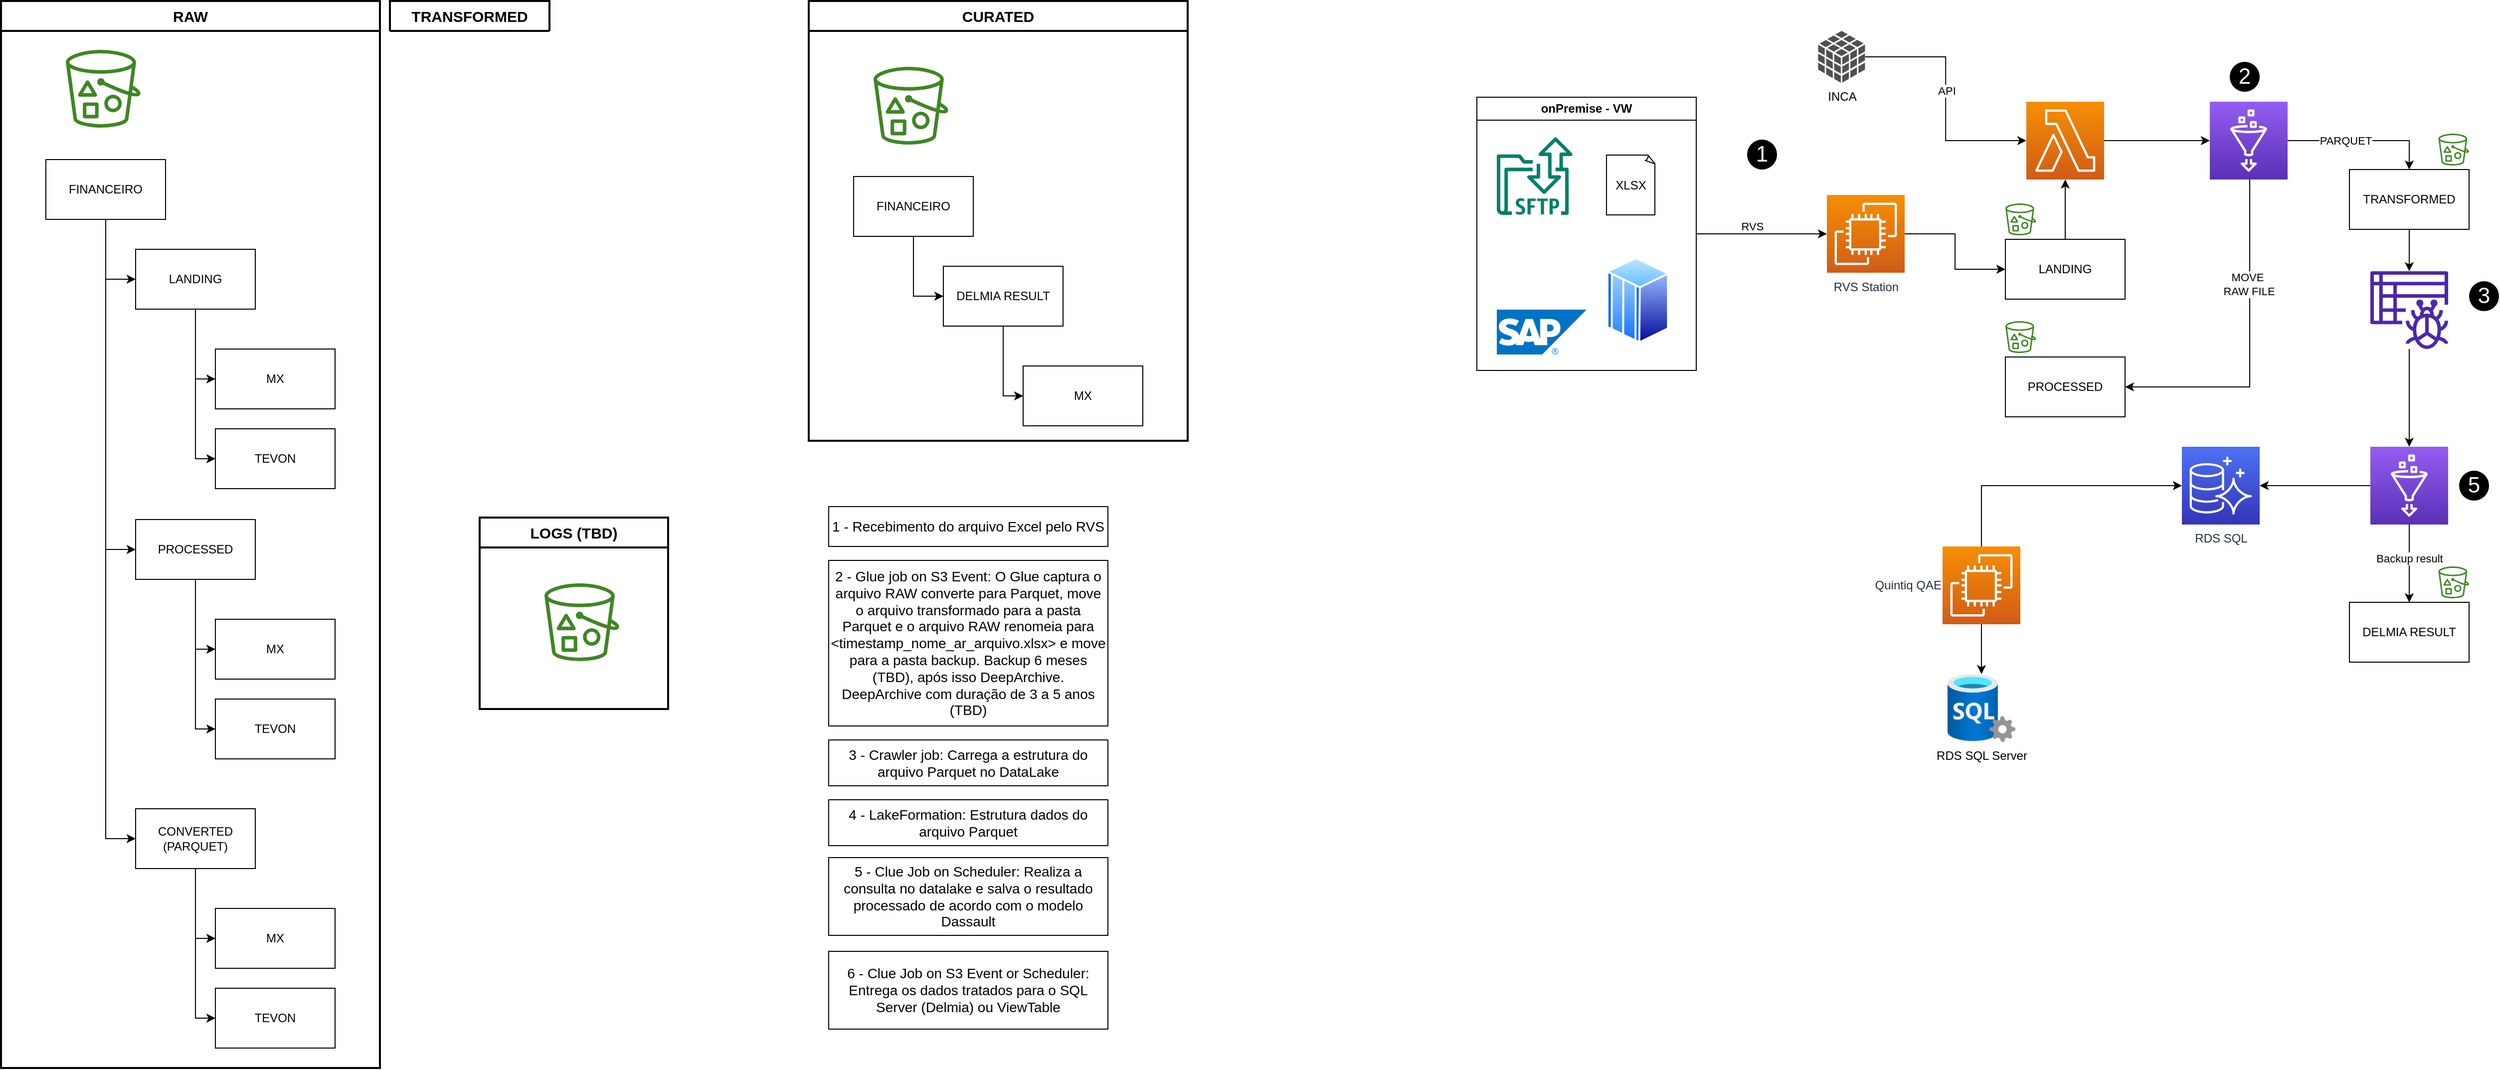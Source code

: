 <mxfile version="21.7.1" type="github" pages="2">
  <diagram name="Página-1" id="WdfRZ3aBrV-6aahJLl9e">
    <mxGraphModel dx="3081" dy="1020" grid="1" gridSize="10" guides="1" tooltips="1" connect="1" arrows="1" fold="1" page="1" pageScale="1" pageWidth="1169" pageHeight="827" math="0" shadow="0">
      <root>
        <mxCell id="0" />
        <mxCell id="1" parent="0" />
        <mxCell id="QyJvAn82tEcCUQrwzSHf-52" value="&lt;font style=&quot;font-size: 14px;&quot;&gt;1 - Recebimento do arquivo Excel pelo RVS&lt;/font&gt;" style="text;html=1;strokeColor=default;fillColor=none;align=center;verticalAlign=middle;whiteSpace=wrap;rounded=0;" parent="1" vertex="1">
          <mxGeometry x="-300" y="547" width="280" height="40" as="geometry" />
        </mxCell>
        <mxCell id="QyJvAn82tEcCUQrwzSHf-53" value="&lt;font style=&quot;font-size: 14px;&quot;&gt;2 - Glue job on S3 Event: O Glue captura o arquivo RAW converte para Parquet, move o arquivo transformado para a pasta Parquet e o arquivo RAW renomeia para &amp;lt;timestamp_nome_ar_arquivo.xlsx&amp;gt; e move para a pasta backup. Backup 6 meses (TBD), após isso DeepArchive.&lt;br&gt;DeepArchive com duração de 3 a 5 anos (TBD)&lt;br&gt;&lt;/font&gt;" style="text;html=1;strokeColor=default;fillColor=none;align=center;verticalAlign=middle;whiteSpace=wrap;rounded=0;" parent="1" vertex="1">
          <mxGeometry x="-300" y="601" width="280" height="166" as="geometry" />
        </mxCell>
        <mxCell id="QyJvAn82tEcCUQrwzSHf-54" value="&lt;span style=&quot;font-size: 14px;&quot;&gt;3 - Crawler job: Carrega a estrutura do arquivo Parquet no DataLake&lt;/span&gt;" style="text;html=1;strokeColor=default;fillColor=none;align=center;verticalAlign=middle;whiteSpace=wrap;rounded=0;" parent="1" vertex="1">
          <mxGeometry x="-300" y="781" width="280" height="46" as="geometry" />
        </mxCell>
        <mxCell id="QyJvAn82tEcCUQrwzSHf-55" value="&lt;span style=&quot;font-size: 14px;&quot;&gt;4 - LakeFormation: Estrutura dados do arquivo Parquet&lt;/span&gt;" style="text;html=1;strokeColor=default;fillColor=none;align=center;verticalAlign=middle;whiteSpace=wrap;rounded=0;" parent="1" vertex="1">
          <mxGeometry x="-300" y="841" width="280" height="46" as="geometry" />
        </mxCell>
        <mxCell id="QyJvAn82tEcCUQrwzSHf-60" value="&lt;span style=&quot;font-size: 14px;&quot;&gt;5 - Clue Job on Scheduler: Realiza a consulta no datalake e salva o resultado processado de acordo com o modelo Dassault&lt;/span&gt;" style="text;html=1;strokeColor=default;fillColor=none;align=center;verticalAlign=middle;whiteSpace=wrap;rounded=0;" parent="1" vertex="1">
          <mxGeometry x="-300" y="899" width="280" height="78" as="geometry" />
        </mxCell>
        <mxCell id="QyJvAn82tEcCUQrwzSHf-61" value="&lt;span style=&quot;font-size: 14px;&quot;&gt;6 - Clue Job on S3 Event or Scheduler: Entrega os dados tratados para o SQL Server (Delmia) ou ViewTable&lt;/span&gt;" style="text;html=1;strokeColor=default;fillColor=none;align=center;verticalAlign=middle;whiteSpace=wrap;rounded=0;" parent="1" vertex="1">
          <mxGeometry x="-300" y="993" width="280" height="78" as="geometry" />
        </mxCell>
        <mxCell id="jKxIUuqLX2hnxJrICWpl-1" value="RAW" style="swimlane;whiteSpace=wrap;html=1;strokeWidth=2;fontSize=15;startSize=30;" parent="1" vertex="1">
          <mxGeometry x="-1130" y="40" width="380" height="1070" as="geometry" />
        </mxCell>
        <mxCell id="odFjbjwSQnWaKulyo--o-4" style="edgeStyle=orthogonalEdgeStyle;rounded=0;orthogonalLoop=1;jettySize=auto;html=1;entryX=0;entryY=0.5;entryDx=0;entryDy=0;" edge="1" parent="jKxIUuqLX2hnxJrICWpl-1" source="QyJvAn82tEcCUQrwzSHf-70" target="odFjbjwSQnWaKulyo--o-1">
          <mxGeometry relative="1" as="geometry" />
        </mxCell>
        <mxCell id="QyJvAn82tEcCUQrwzSHf-70" value="FINANCEIRO" style="rounded=0;whiteSpace=wrap;html=1;" parent="jKxIUuqLX2hnxJrICWpl-1" vertex="1">
          <mxGeometry x="45" y="159" width="120" height="60" as="geometry" />
        </mxCell>
        <mxCell id="QyJvAn82tEcCUQrwzSHf-74" value="LANDING" style="rounded=0;whiteSpace=wrap;html=1;" parent="jKxIUuqLX2hnxJrICWpl-1" vertex="1">
          <mxGeometry x="135" y="249" width="120" height="60" as="geometry" />
        </mxCell>
        <mxCell id="QyJvAn82tEcCUQrwzSHf-69" style="edgeStyle=orthogonalEdgeStyle;rounded=0;orthogonalLoop=1;jettySize=auto;html=1;entryX=0;entryY=0.5;entryDx=0;entryDy=0;" parent="jKxIUuqLX2hnxJrICWpl-1" source="QyJvAn82tEcCUQrwzSHf-70" target="QyJvAn82tEcCUQrwzSHf-74" edge="1">
          <mxGeometry relative="1" as="geometry">
            <mxPoint x="272" y="300" as="targetPoint" />
          </mxGeometry>
        </mxCell>
        <mxCell id="QyJvAn82tEcCUQrwzSHf-75" value="" style="sketch=0;outlineConnect=0;fontColor=#232F3E;gradientColor=none;fillColor=#3F8624;strokeColor=none;dashed=0;verticalLabelPosition=bottom;verticalAlign=top;align=center;html=1;fontSize=12;fontStyle=0;aspect=fixed;pointerEvents=1;shape=mxgraph.aws4.bucket_with_objects;" parent="jKxIUuqLX2hnxJrICWpl-1" vertex="1">
          <mxGeometry x="65" y="49" width="75" height="78" as="geometry" />
        </mxCell>
        <mxCell id="QyJvAn82tEcCUQrwzSHf-76" style="edgeStyle=orthogonalEdgeStyle;rounded=0;orthogonalLoop=1;jettySize=auto;html=1;entryX=0;entryY=0.5;entryDx=0;entryDy=0;exitX=0.5;exitY=1;exitDx=0;exitDy=0;" parent="jKxIUuqLX2hnxJrICWpl-1" source="QyJvAn82tEcCUQrwzSHf-74" target="QyJvAn82tEcCUQrwzSHf-77" edge="1">
          <mxGeometry relative="1" as="geometry">
            <mxPoint x="185" y="429" as="targetPoint" />
            <mxPoint x="185" y="329" as="sourcePoint" />
            <Array as="points">
              <mxPoint x="195" y="379" />
            </Array>
          </mxGeometry>
        </mxCell>
        <mxCell id="QyJvAn82tEcCUQrwzSHf-77" value="MX" style="rounded=0;whiteSpace=wrap;html=1;" parent="jKxIUuqLX2hnxJrICWpl-1" vertex="1">
          <mxGeometry x="215" y="349" width="120" height="60" as="geometry" />
        </mxCell>
        <mxCell id="QyJvAn82tEcCUQrwzSHf-78" value="TEVON" style="rounded=0;whiteSpace=wrap;html=1;" parent="jKxIUuqLX2hnxJrICWpl-1" vertex="1">
          <mxGeometry x="215" y="429" width="120" height="60" as="geometry" />
        </mxCell>
        <mxCell id="QyJvAn82tEcCUQrwzSHf-71" style="edgeStyle=orthogonalEdgeStyle;rounded=0;orthogonalLoop=1;jettySize=auto;html=1;entryX=0;entryY=0.5;entryDx=0;entryDy=0;" parent="jKxIUuqLX2hnxJrICWpl-1" source="QyJvAn82tEcCUQrwzSHf-74" target="QyJvAn82tEcCUQrwzSHf-78" edge="1">
          <mxGeometry relative="1" as="geometry" />
        </mxCell>
        <mxCell id="QyJvAn82tEcCUQrwzSHf-98" value="PROCESSED" style="rounded=0;whiteSpace=wrap;html=1;" parent="jKxIUuqLX2hnxJrICWpl-1" vertex="1">
          <mxGeometry x="135" y="520" width="120" height="60" as="geometry" />
        </mxCell>
        <mxCell id="QyJvAn82tEcCUQrwzSHf-102" style="edgeStyle=orthogonalEdgeStyle;rounded=0;orthogonalLoop=1;jettySize=auto;html=1;entryX=0;entryY=0.5;entryDx=0;entryDy=0;" parent="jKxIUuqLX2hnxJrICWpl-1" source="QyJvAn82tEcCUQrwzSHf-70" target="QyJvAn82tEcCUQrwzSHf-98" edge="1">
          <mxGeometry relative="1" as="geometry" />
        </mxCell>
        <mxCell id="QyJvAn82tEcCUQrwzSHf-99" style="edgeStyle=orthogonalEdgeStyle;rounded=0;orthogonalLoop=1;jettySize=auto;html=1;entryX=0;entryY=0.5;entryDx=0;entryDy=0;exitX=0.5;exitY=1;exitDx=0;exitDy=0;" parent="jKxIUuqLX2hnxJrICWpl-1" source="QyJvAn82tEcCUQrwzSHf-98" target="QyJvAn82tEcCUQrwzSHf-100" edge="1">
          <mxGeometry relative="1" as="geometry">
            <mxPoint x="185" y="700" as="targetPoint" />
            <mxPoint x="185" y="600" as="sourcePoint" />
            <Array as="points">
              <mxPoint x="195" y="650" />
            </Array>
          </mxGeometry>
        </mxCell>
        <mxCell id="QyJvAn82tEcCUQrwzSHf-100" value="MX" style="rounded=0;whiteSpace=wrap;html=1;" parent="jKxIUuqLX2hnxJrICWpl-1" vertex="1">
          <mxGeometry x="215" y="620" width="120" height="60" as="geometry" />
        </mxCell>
        <mxCell id="QyJvAn82tEcCUQrwzSHf-101" value="TEVON" style="rounded=0;whiteSpace=wrap;html=1;" parent="jKxIUuqLX2hnxJrICWpl-1" vertex="1">
          <mxGeometry x="215" y="700" width="120" height="60" as="geometry" />
        </mxCell>
        <mxCell id="QyJvAn82tEcCUQrwzSHf-97" style="edgeStyle=orthogonalEdgeStyle;rounded=0;orthogonalLoop=1;jettySize=auto;html=1;entryX=0;entryY=0.5;entryDx=0;entryDy=0;" parent="jKxIUuqLX2hnxJrICWpl-1" source="QyJvAn82tEcCUQrwzSHf-98" target="QyJvAn82tEcCUQrwzSHf-101" edge="1">
          <mxGeometry relative="1" as="geometry" />
        </mxCell>
        <mxCell id="odFjbjwSQnWaKulyo--o-6" style="edgeStyle=orthogonalEdgeStyle;rounded=0;orthogonalLoop=1;jettySize=auto;html=1;entryX=0;entryY=0.5;entryDx=0;entryDy=0;" edge="1" parent="jKxIUuqLX2hnxJrICWpl-1" source="odFjbjwSQnWaKulyo--o-1" target="odFjbjwSQnWaKulyo--o-5">
          <mxGeometry relative="1" as="geometry" />
        </mxCell>
        <mxCell id="odFjbjwSQnWaKulyo--o-1" value="CONVERTED&lt;br&gt;(PARQUET)" style="rounded=0;whiteSpace=wrap;html=1;" vertex="1" parent="jKxIUuqLX2hnxJrICWpl-1">
          <mxGeometry x="135" y="810" width="120" height="60" as="geometry" />
        </mxCell>
        <mxCell id="odFjbjwSQnWaKulyo--o-2" style="edgeStyle=orthogonalEdgeStyle;rounded=0;orthogonalLoop=1;jettySize=auto;html=1;entryX=0;entryY=0.5;entryDx=0;entryDy=0;exitX=0.5;exitY=1;exitDx=0;exitDy=0;" edge="1" parent="jKxIUuqLX2hnxJrICWpl-1" source="odFjbjwSQnWaKulyo--o-1" target="odFjbjwSQnWaKulyo--o-3">
          <mxGeometry relative="1" as="geometry">
            <mxPoint x="185" y="990" as="targetPoint" />
            <mxPoint x="185" y="890" as="sourcePoint" />
            <Array as="points">
              <mxPoint x="195" y="940" />
            </Array>
          </mxGeometry>
        </mxCell>
        <mxCell id="odFjbjwSQnWaKulyo--o-3" value="MX" style="rounded=0;whiteSpace=wrap;html=1;" vertex="1" parent="jKxIUuqLX2hnxJrICWpl-1">
          <mxGeometry x="215" y="910" width="120" height="60" as="geometry" />
        </mxCell>
        <mxCell id="odFjbjwSQnWaKulyo--o-5" value="TEVON" style="rounded=0;whiteSpace=wrap;html=1;" vertex="1" parent="jKxIUuqLX2hnxJrICWpl-1">
          <mxGeometry x="215" y="990" width="120" height="60" as="geometry" />
        </mxCell>
        <mxCell id="jKxIUuqLX2hnxJrICWpl-3" value="TRANSFORMED" style="swimlane;whiteSpace=wrap;html=1;strokeWidth=2;fontSize=15;startSize=30;" parent="1" vertex="1" collapsed="1">
          <mxGeometry x="-740" y="40" width="160" height="30" as="geometry">
            <mxRectangle x="-740" y="40" width="380" height="441" as="alternateBounds" />
          </mxGeometry>
        </mxCell>
        <mxCell id="QyJvAn82tEcCUQrwzSHf-83" value="FINANCEIRO" style="rounded=0;whiteSpace=wrap;html=1;" parent="jKxIUuqLX2hnxJrICWpl-3" vertex="1">
          <mxGeometry x="45" y="160" width="120" height="60" as="geometry" />
        </mxCell>
        <mxCell id="QyJvAn82tEcCUQrwzSHf-87" value="TRANSFORMED" style="rounded=0;whiteSpace=wrap;html=1;" parent="jKxIUuqLX2hnxJrICWpl-3" vertex="1">
          <mxGeometry x="135" y="250" width="120" height="60" as="geometry" />
        </mxCell>
        <mxCell id="QyJvAn82tEcCUQrwzSHf-82" style="edgeStyle=orthogonalEdgeStyle;rounded=0;orthogonalLoop=1;jettySize=auto;html=1;entryX=0;entryY=0.5;entryDx=0;entryDy=0;" parent="jKxIUuqLX2hnxJrICWpl-3" source="QyJvAn82tEcCUQrwzSHf-83" target="QyJvAn82tEcCUQrwzSHf-87" edge="1">
          <mxGeometry relative="1" as="geometry">
            <mxPoint x="272" y="301" as="targetPoint" />
          </mxGeometry>
        </mxCell>
        <mxCell id="QyJvAn82tEcCUQrwzSHf-88" value="" style="sketch=0;outlineConnect=0;fontColor=#232F3E;gradientColor=none;fillColor=#3F8624;strokeColor=none;dashed=0;verticalLabelPosition=bottom;verticalAlign=top;align=center;html=1;fontSize=12;fontStyle=0;aspect=fixed;pointerEvents=1;shape=mxgraph.aws4.bucket_with_objects;" parent="jKxIUuqLX2hnxJrICWpl-3" vertex="1">
          <mxGeometry x="65" y="50" width="75" height="78" as="geometry" />
        </mxCell>
        <mxCell id="QyJvAn82tEcCUQrwzSHf-89" style="edgeStyle=orthogonalEdgeStyle;rounded=0;orthogonalLoop=1;jettySize=auto;html=1;entryX=0;entryY=0.5;entryDx=0;entryDy=0;exitX=0.5;exitY=1;exitDx=0;exitDy=0;" parent="jKxIUuqLX2hnxJrICWpl-3" source="QyJvAn82tEcCUQrwzSHf-87" target="QyJvAn82tEcCUQrwzSHf-90" edge="1">
          <mxGeometry relative="1" as="geometry">
            <mxPoint x="185" y="430" as="targetPoint" />
            <mxPoint x="185" y="330" as="sourcePoint" />
            <Array as="points">
              <mxPoint x="195" y="380" />
            </Array>
          </mxGeometry>
        </mxCell>
        <mxCell id="QyJvAn82tEcCUQrwzSHf-90" value="MX" style="rounded=0;whiteSpace=wrap;html=1;" parent="jKxIUuqLX2hnxJrICWpl-3" vertex="1">
          <mxGeometry x="215" y="350" width="120" height="60" as="geometry" />
        </mxCell>
        <mxCell id="jKxIUuqLX2hnxJrICWpl-11" value="CURATED" style="swimlane;whiteSpace=wrap;html=1;strokeWidth=2;fontSize=15;startSize=30;" parent="1" vertex="1">
          <mxGeometry x="-320" y="40" width="380" height="441" as="geometry" />
        </mxCell>
        <mxCell id="QyJvAn82tEcCUQrwzSHf-8" value="FINANCEIRO" style="rounded=0;whiteSpace=wrap;html=1;" parent="jKxIUuqLX2hnxJrICWpl-11" vertex="1">
          <mxGeometry x="45" y="176" width="120" height="60" as="geometry" />
        </mxCell>
        <mxCell id="QyJvAn82tEcCUQrwzSHf-10" value="DELMIA RESULT" style="rounded=0;whiteSpace=wrap;html=1;" parent="jKxIUuqLX2hnxJrICWpl-11" vertex="1">
          <mxGeometry x="135" y="266" width="120" height="60" as="geometry" />
        </mxCell>
        <mxCell id="QyJvAn82tEcCUQrwzSHf-9" style="edgeStyle=orthogonalEdgeStyle;rounded=0;orthogonalLoop=1;jettySize=auto;html=1;entryX=0;entryY=0.5;entryDx=0;entryDy=0;" parent="jKxIUuqLX2hnxJrICWpl-11" source="QyJvAn82tEcCUQrwzSHf-8" target="QyJvAn82tEcCUQrwzSHf-10" edge="1">
          <mxGeometry relative="1" as="geometry">
            <mxPoint x="272" y="317" as="targetPoint" />
          </mxGeometry>
        </mxCell>
        <mxCell id="QyJvAn82tEcCUQrwzSHf-13" value="" style="sketch=0;outlineConnect=0;fontColor=#232F3E;gradientColor=none;fillColor=#3F8624;strokeColor=none;dashed=0;verticalLabelPosition=bottom;verticalAlign=top;align=center;html=1;fontSize=12;fontStyle=0;aspect=fixed;pointerEvents=1;shape=mxgraph.aws4.bucket_with_objects;" parent="jKxIUuqLX2hnxJrICWpl-11" vertex="1">
          <mxGeometry x="65" y="66" width="75" height="78" as="geometry" />
        </mxCell>
        <mxCell id="QyJvAn82tEcCUQrwzSHf-14" style="edgeStyle=orthogonalEdgeStyle;rounded=0;orthogonalLoop=1;jettySize=auto;html=1;entryX=0;entryY=0.5;entryDx=0;entryDy=0;exitX=0.5;exitY=1;exitDx=0;exitDy=0;" parent="jKxIUuqLX2hnxJrICWpl-11" source="QyJvAn82tEcCUQrwzSHf-10" target="QyJvAn82tEcCUQrwzSHf-15" edge="1">
          <mxGeometry relative="1" as="geometry">
            <mxPoint x="185" y="446" as="targetPoint" />
            <mxPoint x="185" y="346" as="sourcePoint" />
            <Array as="points">
              <mxPoint x="195" y="396" />
            </Array>
          </mxGeometry>
        </mxCell>
        <mxCell id="QyJvAn82tEcCUQrwzSHf-15" value="MX" style="rounded=0;whiteSpace=wrap;html=1;" parent="jKxIUuqLX2hnxJrICWpl-11" vertex="1">
          <mxGeometry x="215" y="366" width="120" height="60" as="geometry" />
        </mxCell>
        <mxCell id="jKxIUuqLX2hnxJrICWpl-18" value="LOGS (TBD)" style="swimlane;whiteSpace=wrap;html=1;strokeWidth=2;fontSize=15;startSize=30;" parent="1" vertex="1">
          <mxGeometry x="-650" y="558" width="189" height="192" as="geometry" />
        </mxCell>
        <mxCell id="jKxIUuqLX2hnxJrICWpl-22" value="" style="sketch=0;outlineConnect=0;fontColor=#232F3E;gradientColor=none;fillColor=#3F8624;strokeColor=none;dashed=0;verticalLabelPosition=bottom;verticalAlign=top;align=center;html=1;fontSize=12;fontStyle=0;aspect=fixed;pointerEvents=1;shape=mxgraph.aws4.bucket_with_objects;" parent="jKxIUuqLX2hnxJrICWpl-18" vertex="1">
          <mxGeometry x="65" y="66" width="75" height="78" as="geometry" />
        </mxCell>
        <mxCell id="bFuXjyLYvYQUJaQUUviW-13" style="edgeStyle=orthogonalEdgeStyle;rounded=0;orthogonalLoop=1;jettySize=auto;html=1;" parent="1" source="9OgxW9LWYbTT5vz3eAgh-3" target="bFuXjyLYvYQUJaQUUviW-12" edge="1">
          <mxGeometry relative="1" as="geometry">
            <mxPoint x="940" y="190" as="targetPoint" />
          </mxGeometry>
        </mxCell>
        <mxCell id="9OgxW9LWYbTT5vz3eAgh-3" value="LANDING" style="rounded=0;whiteSpace=wrap;html=1;" parent="1" vertex="1">
          <mxGeometry x="880" y="279" width="120" height="60" as="geometry" />
        </mxCell>
        <mxCell id="9OgxW9LWYbTT5vz3eAgh-4" value="PROCESSED" style="rounded=0;whiteSpace=wrap;html=1;" parent="1" vertex="1">
          <mxGeometry x="880" y="397" width="120" height="60" as="geometry" />
        </mxCell>
        <mxCell id="9OgxW9LWYbTT5vz3eAgh-5" style="edgeStyle=orthogonalEdgeStyle;rounded=0;orthogonalLoop=1;jettySize=auto;html=1;entryX=1;entryY=0.5;entryDx=0;entryDy=0;" parent="1" source="9OgxW9LWYbTT5vz3eAgh-9" target="9OgxW9LWYbTT5vz3eAgh-4" edge="1">
          <mxGeometry relative="1" as="geometry">
            <Array as="points">
              <mxPoint x="1125" y="427" />
            </Array>
          </mxGeometry>
        </mxCell>
        <mxCell id="9OgxW9LWYbTT5vz3eAgh-6" value="&lt;font style=&quot;font-size: 11px;&quot;&gt;MOVE&amp;nbsp;&lt;br&gt;RAW FILE&lt;br&gt;&lt;/font&gt;" style="edgeLabel;html=1;align=center;verticalAlign=middle;resizable=0;points=[];" parent="9OgxW9LWYbTT5vz3eAgh-5" vertex="1" connectable="0">
          <mxGeometry x="-0.035" y="1" relative="1" as="geometry">
            <mxPoint x="-2" y="-56" as="offset" />
          </mxGeometry>
        </mxCell>
        <mxCell id="9OgxW9LWYbTT5vz3eAgh-7" style="edgeStyle=orthogonalEdgeStyle;rounded=0;orthogonalLoop=1;jettySize=auto;html=1;entryX=0.5;entryY=0;entryDx=0;entryDy=0;" parent="1" source="9OgxW9LWYbTT5vz3eAgh-9" target="9OgxW9LWYbTT5vz3eAgh-13" edge="1">
          <mxGeometry relative="1" as="geometry" />
        </mxCell>
        <mxCell id="9OgxW9LWYbTT5vz3eAgh-8" value="PARQUET" style="edgeLabel;html=1;align=center;verticalAlign=middle;resizable=0;points=[];" parent="9OgxW9LWYbTT5vz3eAgh-7" vertex="1" connectable="0">
          <mxGeometry x="-0.232" relative="1" as="geometry">
            <mxPoint as="offset" />
          </mxGeometry>
        </mxCell>
        <mxCell id="9OgxW9LWYbTT5vz3eAgh-9" value="" style="sketch=0;points=[[0,0,0],[0.25,0,0],[0.5,0,0],[0.75,0,0],[1,0,0],[0,1,0],[0.25,1,0],[0.5,1,0],[0.75,1,0],[1,1,0],[0,0.25,0],[0,0.5,0],[0,0.75,0],[1,0.25,0],[1,0.5,0],[1,0.75,0]];outlineConnect=0;fontColor=#232F3E;gradientColor=#945DF2;gradientDirection=north;fillColor=#5A30B5;strokeColor=#ffffff;dashed=0;verticalLabelPosition=bottom;verticalAlign=top;align=center;html=1;fontSize=12;fontStyle=0;aspect=fixed;shape=mxgraph.aws4.resourceIcon;resIcon=mxgraph.aws4.glue;" parent="1" vertex="1">
          <mxGeometry x="1085" y="141" width="78" height="78" as="geometry" />
        </mxCell>
        <mxCell id="9OgxW9LWYbTT5vz3eAgh-12" style="edgeStyle=orthogonalEdgeStyle;rounded=0;orthogonalLoop=1;jettySize=auto;html=1;" parent="1" source="9OgxW9LWYbTT5vz3eAgh-13" target="9OgxW9LWYbTT5vz3eAgh-17" edge="1">
          <mxGeometry relative="1" as="geometry" />
        </mxCell>
        <mxCell id="9OgxW9LWYbTT5vz3eAgh-13" value="TRANSFORMED" style="rounded=0;whiteSpace=wrap;html=1;" parent="1" vertex="1">
          <mxGeometry x="1225" y="209" width="120" height="60" as="geometry" />
        </mxCell>
        <mxCell id="DEhIsVijVdwQwLhn9N93-1" style="edgeStyle=orthogonalEdgeStyle;rounded=0;orthogonalLoop=1;jettySize=auto;html=1;entryX=0.5;entryY=0;entryDx=0;entryDy=0;entryPerimeter=0;" parent="1" source="9OgxW9LWYbTT5vz3eAgh-17" target="9OgxW9LWYbTT5vz3eAgh-19" edge="1">
          <mxGeometry relative="1" as="geometry" />
        </mxCell>
        <mxCell id="9OgxW9LWYbTT5vz3eAgh-17" value="" style="sketch=0;outlineConnect=0;fontColor=#232F3E;gradientColor=none;fillColor=#4D27AA;strokeColor=none;dashed=0;verticalLabelPosition=bottom;verticalAlign=top;align=center;html=1;fontSize=12;fontStyle=0;aspect=fixed;pointerEvents=1;shape=mxgraph.aws4.glue_crawlers;" parent="1" vertex="1">
          <mxGeometry x="1246" y="311" width="78" height="78" as="geometry" />
        </mxCell>
        <mxCell id="9OgxW9LWYbTT5vz3eAgh-18" style="edgeStyle=orthogonalEdgeStyle;rounded=0;orthogonalLoop=1;jettySize=auto;html=1;entryX=1;entryY=0.5;entryDx=0;entryDy=0;" parent="1" source="9OgxW9LWYbTT5vz3eAgh-19" edge="1">
          <mxGeometry relative="1" as="geometry">
            <mxPoint x="1135" y="526" as="targetPoint" />
          </mxGeometry>
        </mxCell>
        <mxCell id="9OgxW9LWYbTT5vz3eAgh-46" style="edgeStyle=orthogonalEdgeStyle;rounded=0;orthogonalLoop=1;jettySize=auto;html=1;entryX=0.5;entryY=0;entryDx=0;entryDy=0;" parent="1" source="9OgxW9LWYbTT5vz3eAgh-19" target="9OgxW9LWYbTT5vz3eAgh-44" edge="1">
          <mxGeometry relative="1" as="geometry" />
        </mxCell>
        <mxCell id="9OgxW9LWYbTT5vz3eAgh-47" value="Backup result" style="edgeLabel;html=1;align=center;verticalAlign=middle;resizable=0;points=[];" parent="9OgxW9LWYbTT5vz3eAgh-46" vertex="1" connectable="0">
          <mxGeometry x="-0.041" y="3" relative="1" as="geometry">
            <mxPoint x="-3" y="-4" as="offset" />
          </mxGeometry>
        </mxCell>
        <mxCell id="9OgxW9LWYbTT5vz3eAgh-19" value="" style="sketch=0;points=[[0,0,0],[0.25,0,0],[0.5,0,0],[0.75,0,0],[1,0,0],[0,1,0],[0.25,1,0],[0.5,1,0],[0.75,1,0],[1,1,0],[0,0.25,0],[0,0.5,0],[0,0.75,0],[1,0.25,0],[1,0.5,0],[1,0.75,0]];outlineConnect=0;fontColor=#232F3E;gradientColor=#945DF2;gradientDirection=north;fillColor=#5A30B5;strokeColor=#ffffff;dashed=0;verticalLabelPosition=bottom;verticalAlign=top;align=center;html=1;fontSize=12;fontStyle=0;aspect=fixed;shape=mxgraph.aws4.resourceIcon;resIcon=mxgraph.aws4.glue;" parent="1" vertex="1">
          <mxGeometry x="1246" y="487" width="78" height="78" as="geometry" />
        </mxCell>
        <mxCell id="9OgxW9LWYbTT5vz3eAgh-25" value="&lt;font style=&quot;font-size: 22px;&quot;&gt;1&lt;/font&gt;" style="text;html=1;strokeColor=none;fillColor=#000000;align=center;verticalAlign=middle;whiteSpace=wrap;rounded=1;strokeWidth=4;glass=0;fontColor=#ffffff;arcSize=50;" parent="1" vertex="1">
          <mxGeometry x="621" y="179" width="30" height="30" as="geometry" />
        </mxCell>
        <mxCell id="9OgxW9LWYbTT5vz3eAgh-26" value="&lt;font style=&quot;font-size: 22px;&quot;&gt;2&lt;/font&gt;" style="text;html=1;strokeColor=none;fillColor=#000000;align=center;verticalAlign=middle;whiteSpace=wrap;rounded=1;strokeWidth=4;glass=0;fontColor=#ffffff;arcSize=50;" parent="1" vertex="1">
          <mxGeometry x="1105" y="101" width="30" height="30" as="geometry" />
        </mxCell>
        <mxCell id="9OgxW9LWYbTT5vz3eAgh-27" value="&lt;font style=&quot;font-size: 22px;&quot;&gt;3&lt;/font&gt;" style="text;html=1;strokeColor=none;fillColor=#000000;align=center;verticalAlign=middle;whiteSpace=wrap;rounded=1;strokeWidth=4;glass=0;fontColor=#ffffff;arcSize=50;" parent="1" vertex="1">
          <mxGeometry x="1345" y="321" width="30" height="30" as="geometry" />
        </mxCell>
        <mxCell id="9OgxW9LWYbTT5vz3eAgh-29" value="&lt;font style=&quot;font-size: 22px;&quot;&gt;5&lt;/font&gt;" style="text;html=1;strokeColor=none;fillColor=#000000;align=center;verticalAlign=middle;whiteSpace=wrap;rounded=1;strokeWidth=4;glass=0;fontColor=#ffffff;arcSize=50;" parent="1" vertex="1">
          <mxGeometry x="1335" y="511" width="30" height="30" as="geometry" />
        </mxCell>
        <mxCell id="9OgxW9LWYbTT5vz3eAgh-37" value="RDS SQL" style="sketch=0;points=[[0,0,0],[0.25,0,0],[0.5,0,0],[0.75,0,0],[1,0,0],[0,1,0],[0.25,1,0],[0.5,1,0],[0.75,1,0],[1,1,0],[0,0.25,0],[0,0.5,0],[0,0.75,0],[1,0.25,0],[1,0.5,0],[1,0.75,0]];outlineConnect=0;fontColor=#232F3E;gradientColor=#4D72F3;gradientDirection=north;fillColor=#3334B9;strokeColor=#ffffff;dashed=0;verticalLabelPosition=bottom;verticalAlign=top;align=center;html=1;fontSize=12;fontStyle=0;aspect=fixed;shape=mxgraph.aws4.resourceIcon;resIcon=mxgraph.aws4.aurora;" parent="1" vertex="1">
          <mxGeometry x="1057" y="487" width="78" height="78" as="geometry" />
        </mxCell>
        <mxCell id="9OgxW9LWYbTT5vz3eAgh-41" value="" style="sketch=0;outlineConnect=0;fontColor=#232F3E;gradientColor=none;fillColor=#3F8624;strokeColor=none;dashed=0;verticalLabelPosition=bottom;verticalAlign=top;align=center;html=1;fontSize=12;fontStyle=0;aspect=fixed;pointerEvents=1;shape=mxgraph.aws4.bucket_with_objects;" parent="1" vertex="1">
          <mxGeometry x="880" y="243" width="30.77" height="32" as="geometry" />
        </mxCell>
        <mxCell id="9OgxW9LWYbTT5vz3eAgh-42" value="" style="sketch=0;outlineConnect=0;fontColor=#232F3E;gradientColor=none;fillColor=#3F8624;strokeColor=none;dashed=0;verticalLabelPosition=bottom;verticalAlign=top;align=center;html=1;fontSize=12;fontStyle=0;aspect=fixed;pointerEvents=1;shape=mxgraph.aws4.bucket_with_objects;" parent="1" vertex="1">
          <mxGeometry x="1314.23" y="173" width="30.77" height="32" as="geometry" />
        </mxCell>
        <mxCell id="9OgxW9LWYbTT5vz3eAgh-43" value="" style="sketch=0;outlineConnect=0;fontColor=#232F3E;gradientColor=none;fillColor=#3F8624;strokeColor=none;dashed=0;verticalLabelPosition=bottom;verticalAlign=top;align=center;html=1;fontSize=12;fontStyle=0;aspect=fixed;pointerEvents=1;shape=mxgraph.aws4.bucket_with_objects;" parent="1" vertex="1">
          <mxGeometry x="880" y="361" width="30.77" height="32" as="geometry" />
        </mxCell>
        <mxCell id="9OgxW9LWYbTT5vz3eAgh-44" value="DELMIA RESULT" style="rounded=0;whiteSpace=wrap;html=1;" parent="1" vertex="1">
          <mxGeometry x="1225" y="643" width="120" height="60" as="geometry" />
        </mxCell>
        <mxCell id="9OgxW9LWYbTT5vz3eAgh-45" value="" style="sketch=0;outlineConnect=0;fontColor=#232F3E;gradientColor=none;fillColor=#3F8624;strokeColor=none;dashed=0;verticalLabelPosition=bottom;verticalAlign=top;align=center;html=1;fontSize=12;fontStyle=0;aspect=fixed;pointerEvents=1;shape=mxgraph.aws4.bucket_with_objects;" parent="1" vertex="1">
          <mxGeometry x="1314.23" y="607" width="30.77" height="32" as="geometry" />
        </mxCell>
        <mxCell id="9OgxW9LWYbTT5vz3eAgh-49" style="edgeStyle=orthogonalEdgeStyle;rounded=0;orthogonalLoop=1;jettySize=auto;html=1;entryX=0;entryY=0.5;entryDx=0;entryDy=0;entryPerimeter=0;" parent="1" source="9OgxW9LWYbTT5vz3eAgh-48" target="9OgxW9LWYbTT5vz3eAgh-37" edge="1">
          <mxGeometry relative="1" as="geometry">
            <Array as="points">
              <mxPoint x="856" y="526" />
            </Array>
          </mxGeometry>
        </mxCell>
        <mxCell id="9OgxW9LWYbTT5vz3eAgh-51" style="edgeStyle=orthogonalEdgeStyle;rounded=0;orthogonalLoop=1;jettySize=auto;html=1;" parent="1" source="9OgxW9LWYbTT5vz3eAgh-48" target="9OgxW9LWYbTT5vz3eAgh-50" edge="1">
          <mxGeometry relative="1" as="geometry" />
        </mxCell>
        <mxCell id="9OgxW9LWYbTT5vz3eAgh-48" value="Quintiq QAE" style="sketch=0;points=[[0,0,0],[0.25,0,0],[0.5,0,0],[0.75,0,0],[1,0,0],[0,1,0],[0.25,1,0],[0.5,1,0],[0.75,1,0],[1,1,0],[0,0.25,0],[0,0.5,0],[0,0.75,0],[1,0.25,0],[1,0.5,0],[1,0.75,0]];outlineConnect=0;fontColor=#232F3E;gradientColor=#F78E04;gradientDirection=north;fillColor=#D05C17;strokeColor=#ffffff;dashed=0;verticalLabelPosition=middle;verticalAlign=middle;align=right;html=1;fontSize=12;fontStyle=0;aspect=fixed;shape=mxgraph.aws4.resourceIcon;resIcon=mxgraph.aws4.ec2;labelPosition=left;" parent="1" vertex="1">
          <mxGeometry x="817" y="587" width="78" height="78" as="geometry" />
        </mxCell>
        <mxCell id="9OgxW9LWYbTT5vz3eAgh-50" value="RDS SQL Server" style="image;aspect=fixed;html=1;points=[];align=center;fontSize=12;image=img/lib/azure2/databases/SQL_Server.svg;" parent="1" vertex="1">
          <mxGeometry x="822" y="715" width="68" height="68" as="geometry" />
        </mxCell>
        <mxCell id="9OgxW9LWYbTT5vz3eAgh-58" style="edgeStyle=orthogonalEdgeStyle;rounded=0;orthogonalLoop=1;jettySize=auto;html=1;entryX=0;entryY=0.5;entryDx=0;entryDy=0;entryPerimeter=0;" parent="1" source="9OgxW9LWYbTT5vz3eAgh-57" target="bFuXjyLYvYQUJaQUUviW-12" edge="1">
          <mxGeometry relative="1" as="geometry" />
        </mxCell>
        <mxCell id="9OgxW9LWYbTT5vz3eAgh-59" value="API" style="edgeLabel;html=1;align=center;verticalAlign=middle;resizable=0;points=[];" parent="9OgxW9LWYbTT5vz3eAgh-58" vertex="1" connectable="0">
          <mxGeometry x="-0.07" y="1" relative="1" as="geometry">
            <mxPoint as="offset" />
          </mxGeometry>
        </mxCell>
        <mxCell id="9OgxW9LWYbTT5vz3eAgh-57" value="INCA" style="sketch=0;shadow=0;dashed=0;html=1;strokeColor=none;fillColor=#505050;labelPosition=center;verticalLabelPosition=bottom;verticalAlign=top;outlineConnect=0;align=center;shape=mxgraph.office.databases.database_cube;" parent="1" vertex="1">
          <mxGeometry x="692.22" y="70" width="47" height="52" as="geometry" />
        </mxCell>
        <mxCell id="bFuXjyLYvYQUJaQUUviW-8" style="edgeStyle=orthogonalEdgeStyle;rounded=0;orthogonalLoop=1;jettySize=auto;html=1;entryX=0;entryY=0.5;entryDx=0;entryDy=0;entryPerimeter=0;" parent="1" source="9OgxW9LWYbTT5vz3eAgh-61" target="bFuXjyLYvYQUJaQUUviW-10" edge="1">
          <mxGeometry relative="1" as="geometry">
            <mxPoint x="671" y="273.5" as="targetPoint" />
          </mxGeometry>
        </mxCell>
        <mxCell id="bFuXjyLYvYQUJaQUUviW-9" value="RVS" style="edgeLabel;html=1;align=center;verticalAlign=middle;resizable=0;points=[];" parent="bFuXjyLYvYQUJaQUUviW-8" vertex="1" connectable="0">
          <mxGeometry x="0.362" y="6" relative="1" as="geometry">
            <mxPoint x="-33" y="-2" as="offset" />
          </mxGeometry>
        </mxCell>
        <mxCell id="9OgxW9LWYbTT5vz3eAgh-61" value="onPremise - VW" style="swimlane;whiteSpace=wrap;html=1;" parent="1" vertex="1">
          <mxGeometry x="350" y="136.5" width="220" height="274" as="geometry" />
        </mxCell>
        <mxCell id="9OgxW9LWYbTT5vz3eAgh-62" value="" style="sketch=0;outlineConnect=0;fontColor=#232F3E;gradientColor=none;fillColor=#067F68;strokeColor=none;dashed=0;verticalLabelPosition=bottom;verticalAlign=top;align=center;html=1;fontSize=12;fontStyle=0;aspect=fixed;shape=mxgraph.aws4.transfer_for_sftp_resource;" parent="9OgxW9LWYbTT5vz3eAgh-61" vertex="1">
          <mxGeometry x="20.0" y="40" width="76" height="78" as="geometry" />
        </mxCell>
        <mxCell id="9OgxW9LWYbTT5vz3eAgh-63" value="" style="image;sketch=0;aspect=fixed;html=1;points=[];align=center;fontSize=12;image=img/lib/mscae/SAP_HANA_on_Azure.svg;" parent="9OgxW9LWYbTT5vz3eAgh-61" vertex="1">
          <mxGeometry x="20.0" y="213" width="90" height="45" as="geometry" />
        </mxCell>
        <mxCell id="9OgxW9LWYbTT5vz3eAgh-64" value="" style="image;aspect=fixed;perimeter=ellipsePerimeter;html=1;align=center;shadow=0;dashed=0;spacingTop=3;image=img/lib/active_directory/mainframe_host.svg;" parent="9OgxW9LWYbTT5vz3eAgh-61" vertex="1">
          <mxGeometry x="130" y="160" width="62.64" height="87" as="geometry" />
        </mxCell>
        <mxCell id="bFuXjyLYvYQUJaQUUviW-1" value="XLSX" style="whiteSpace=wrap;html=1;shape=mxgraph.basic.document" parent="9OgxW9LWYbTT5vz3eAgh-61" vertex="1">
          <mxGeometry x="130" y="58" width="49" height="60" as="geometry" />
        </mxCell>
        <mxCell id="bFuXjyLYvYQUJaQUUviW-11" style="edgeStyle=orthogonalEdgeStyle;rounded=0;orthogonalLoop=1;jettySize=auto;html=1;" parent="1" source="bFuXjyLYvYQUJaQUUviW-10" target="9OgxW9LWYbTT5vz3eAgh-3" edge="1">
          <mxGeometry relative="1" as="geometry" />
        </mxCell>
        <mxCell id="bFuXjyLYvYQUJaQUUviW-10" value="RVS Station" style="sketch=0;points=[[0,0,0],[0.25,0,0],[0.5,0,0],[0.75,0,0],[1,0,0],[0,1,0],[0.25,1,0],[0.5,1,0],[0.75,1,0],[1,1,0],[0,0.25,0],[0,0.5,0],[0,0.75,0],[1,0.25,0],[1,0.5,0],[1,0.75,0]];outlineConnect=0;fontColor=#232F3E;gradientColor=#F78E04;gradientDirection=north;fillColor=#D05C17;strokeColor=#ffffff;dashed=0;verticalLabelPosition=bottom;verticalAlign=top;align=center;html=1;fontSize=12;fontStyle=0;aspect=fixed;shape=mxgraph.aws4.resourceIcon;resIcon=mxgraph.aws4.ec2;labelPosition=center;" parent="1" vertex="1">
          <mxGeometry x="701" y="234.5" width="78" height="78" as="geometry" />
        </mxCell>
        <mxCell id="bFuXjyLYvYQUJaQUUviW-14" style="edgeStyle=orthogonalEdgeStyle;rounded=0;orthogonalLoop=1;jettySize=auto;html=1;" parent="1" source="bFuXjyLYvYQUJaQUUviW-12" target="9OgxW9LWYbTT5vz3eAgh-9" edge="1">
          <mxGeometry relative="1" as="geometry" />
        </mxCell>
        <mxCell id="bFuXjyLYvYQUJaQUUviW-12" value="" style="sketch=0;points=[[0,0,0],[0.25,0,0],[0.5,0,0],[0.75,0,0],[1,0,0],[0,1,0],[0.25,1,0],[0.5,1,0],[0.75,1,0],[1,1,0],[0,0.25,0],[0,0.5,0],[0,0.75,0],[1,0.25,0],[1,0.5,0],[1,0.75,0]];outlineConnect=0;fontColor=#232F3E;gradientColor=#F78E04;gradientDirection=north;fillColor=#D05C17;strokeColor=#ffffff;dashed=0;verticalLabelPosition=bottom;verticalAlign=top;align=center;html=1;fontSize=12;fontStyle=0;aspect=fixed;shape=mxgraph.aws4.resourceIcon;resIcon=mxgraph.aws4.lambda;" parent="1" vertex="1">
          <mxGeometry x="901" y="141" width="78" height="78" as="geometry" />
        </mxCell>
      </root>
    </mxGraphModel>
  </diagram>
  <diagram id="JXDWDgEgZbDX6HJaCq6t" name="Página-2">
    <mxGraphModel dx="989" dy="528" grid="1" gridSize="10" guides="1" tooltips="1" connect="1" arrows="1" fold="1" page="1" pageScale="1" pageWidth="1169" pageHeight="827" math="0" shadow="0">
      <root>
        <mxCell id="0" />
        <mxCell id="1" parent="0" />
        <mxCell id="co1VUZ7CqjnDsOv-ijp1-23" value="" style="edgeStyle=orthogonalEdgeStyle;rounded=0;orthogonalLoop=1;jettySize=auto;html=1;" edge="1" parent="1" source="co1VUZ7CqjnDsOv-ijp1-21" target="co1VUZ7CqjnDsOv-ijp1-22">
          <mxGeometry relative="1" as="geometry" />
        </mxCell>
        <mxCell id="co1VUZ7CqjnDsOv-ijp1-21" value="MX.XLSX" style="rounded=1;whiteSpace=wrap;html=1;arcSize=50;" vertex="1" parent="1">
          <mxGeometry x="40" y="130" width="120" height="20" as="geometry" />
        </mxCell>
        <mxCell id="co1VUZ7CqjnDsOv-ijp1-22" value="MX.PARQUET" style="rounded=1;whiteSpace=wrap;html=1;arcSize=50;fixDash=0;container=0;treeMoving=1;treeFolding=0;" vertex="1" parent="1">
          <mxGeometry x="240" y="130" width="120" height="20" as="geometry" />
        </mxCell>
        <mxCell id="co1VUZ7CqjnDsOv-ijp1-26" value="PRODUCT_CONJUNTOS" style="rounded=1;whiteSpace=wrap;html=1;arcSize=50;container=0;collapsible=0;recursiveResize=1;autosize=1;" vertex="1" parent="1">
          <mxGeometry x="500" y="100" width="190" height="20" as="geometry" />
        </mxCell>
        <mxCell id="co1VUZ7CqjnDsOv-ijp1-28" value="PRODUCT_COMPONENTES" style="rounded=1;whiteSpace=wrap;html=1;arcSize=50;" vertex="1" parent="1">
          <mxGeometry x="500" y="140" width="190" height="20" as="geometry" />
        </mxCell>
        <mxCell id="co1VUZ7CqjnDsOv-ijp1-30" value="PRODUCT_GM" style="rounded=1;whiteSpace=wrap;html=1;arcSize=50;" vertex="1" parent="1">
          <mxGeometry x="500" y="180" width="190" height="20" as="geometry" />
        </mxCell>
        <mxCell id="co1VUZ7CqjnDsOv-ijp1-32" value="" style="edgeStyle=orthogonalEdgeStyle;rounded=0;orthogonalLoop=1;jettySize=auto;html=1;" edge="1" parent="1" source="co1VUZ7CqjnDsOv-ijp1-33" target="co1VUZ7CqjnDsOv-ijp1-37">
          <mxGeometry relative="1" as="geometry" />
        </mxCell>
        <mxCell id="co1VUZ7CqjnDsOv-ijp1-33" value="TEVON" style="rounded=1;whiteSpace=wrap;html=1;arcSize=50;" vertex="1" parent="1">
          <mxGeometry x="35" y="334" width="120" height="20" as="geometry" />
        </mxCell>
        <mxCell id="co1VUZ7CqjnDsOv-ijp1-37" value="TEVON.PARQUET" style="rounded=1;whiteSpace=wrap;html=1;arcSize=50;" vertex="1" parent="1">
          <mxGeometry x="235" y="334" width="120" height="20" as="geometry" />
        </mxCell>
        <mxCell id="co1VUZ7CqjnDsOv-ijp1-41" value="" style="edgeStyle=orthogonalEdgeStyle;rounded=0;orthogonalLoop=1;jettySize=auto;html=1;" edge="1" parent="1" source="co1VUZ7CqjnDsOv-ijp1-42" target="co1VUZ7CqjnDsOv-ijp1-43">
          <mxGeometry relative="1" as="geometry" />
        </mxCell>
        <mxCell id="co1VUZ7CqjnDsOv-ijp1-42" value="INCA" style="rounded=1;whiteSpace=wrap;html=1;arcSize=50;" vertex="1" parent="1">
          <mxGeometry x="35" y="530" width="120" height="20" as="geometry" />
        </mxCell>
        <mxCell id="co1VUZ7CqjnDsOv-ijp1-43" value="INCA.PARQUET" style="rounded=1;whiteSpace=wrap;html=1;arcSize=50;" vertex="1" parent="1">
          <mxGeometry x="235" y="530" width="120" height="20" as="geometry" />
        </mxCell>
        <mxCell id="co1VUZ7CqjnDsOv-ijp1-45" value="UNITS_BKA" style="rounded=1;whiteSpace=wrap;html=1;arcSize=50;" vertex="1" parent="1">
          <mxGeometry x="500" y="60" width="190" height="20" as="geometry" />
        </mxCell>
        <mxCell id="co1VUZ7CqjnDsOv-ijp1-47" value="UNITS_SUPPLIERS" style="rounded=1;whiteSpace=wrap;html=1;arcSize=50;" vertex="1" parent="1">
          <mxGeometry x="500" y="20" width="190" height="20" as="geometry" />
        </mxCell>
        <mxCell id="co1VUZ7CqjnDsOv-ijp1-49" value="ROUTING_COMPONENTES" style="rounded=1;whiteSpace=wrap;html=1;arcSize=50;" vertex="1" parent="1">
          <mxGeometry x="500" y="260" width="190" height="20" as="geometry" />
        </mxCell>
        <mxCell id="co1VUZ7CqjnDsOv-ijp1-50" value="ROUTING_VEICULOS" style="rounded=1;whiteSpace=wrap;html=1;arcSize=50;" vertex="1" parent="1">
          <mxGeometry x="500" y="300" width="190" height="20" as="geometry" />
        </mxCell>
        <mxCell id="co1VUZ7CqjnDsOv-ijp1-51" value="ROUTING_CONJUNTOS" style="rounded=1;whiteSpace=wrap;html=1;arcSize=50;" vertex="1" parent="1">
          <mxGeometry x="500" y="220" width="190" height="20" as="geometry" />
        </mxCell>
        <mxCell id="co1VUZ7CqjnDsOv-ijp1-52" value="ROUTING_STEPS" style="rounded=1;whiteSpace=wrap;html=1;arcSize=50;" vertex="1" parent="1">
          <mxGeometry x="500" y="340" width="190" height="20" as="geometry" />
        </mxCell>
        <mxCell id="co1VUZ7CqjnDsOv-ijp1-53" value="OPERATIONS_COMPONENTES" style="rounded=1;whiteSpace=wrap;html=1;arcSize=50;" vertex="1" parent="1">
          <mxGeometry x="500" y="420" width="190" height="20" as="geometry" />
        </mxCell>
        <mxCell id="co1VUZ7CqjnDsOv-ijp1-54" value="OPERATIONS_VEICULOS" style="rounded=1;whiteSpace=wrap;html=1;arcSize=50;" vertex="1" parent="1">
          <mxGeometry x="500" y="460" width="190" height="20" as="geometry" />
        </mxCell>
        <mxCell id="co1VUZ7CqjnDsOv-ijp1-55" value="OPERATIONS_CONJUNTOS" style="rounded=1;whiteSpace=wrap;html=1;arcSize=50;" vertex="1" parent="1">
          <mxGeometry x="500" y="380" width="190" height="20" as="geometry" />
        </mxCell>
        <mxCell id="co1VUZ7CqjnDsOv-ijp1-56" value="BOM_COMPONENTES" style="rounded=1;whiteSpace=wrap;html=1;arcSize=50;" vertex="1" parent="1">
          <mxGeometry x="500" y="540" width="190" height="20" as="geometry" />
        </mxCell>
        <mxCell id="co1VUZ7CqjnDsOv-ijp1-57" value="BOM_VEICULOS" style="rounded=1;whiteSpace=wrap;html=1;arcSize=50;" vertex="1" parent="1">
          <mxGeometry x="500" y="580" width="190" height="20" as="geometry" />
        </mxCell>
        <mxCell id="co1VUZ7CqjnDsOv-ijp1-58" value="BOM_CONJUNTOS" style="rounded=1;whiteSpace=wrap;html=1;arcSize=50;" vertex="1" parent="1">
          <mxGeometry x="500" y="500" width="190" height="20" as="geometry" />
        </mxCell>
      </root>
    </mxGraphModel>
  </diagram>
</mxfile>
